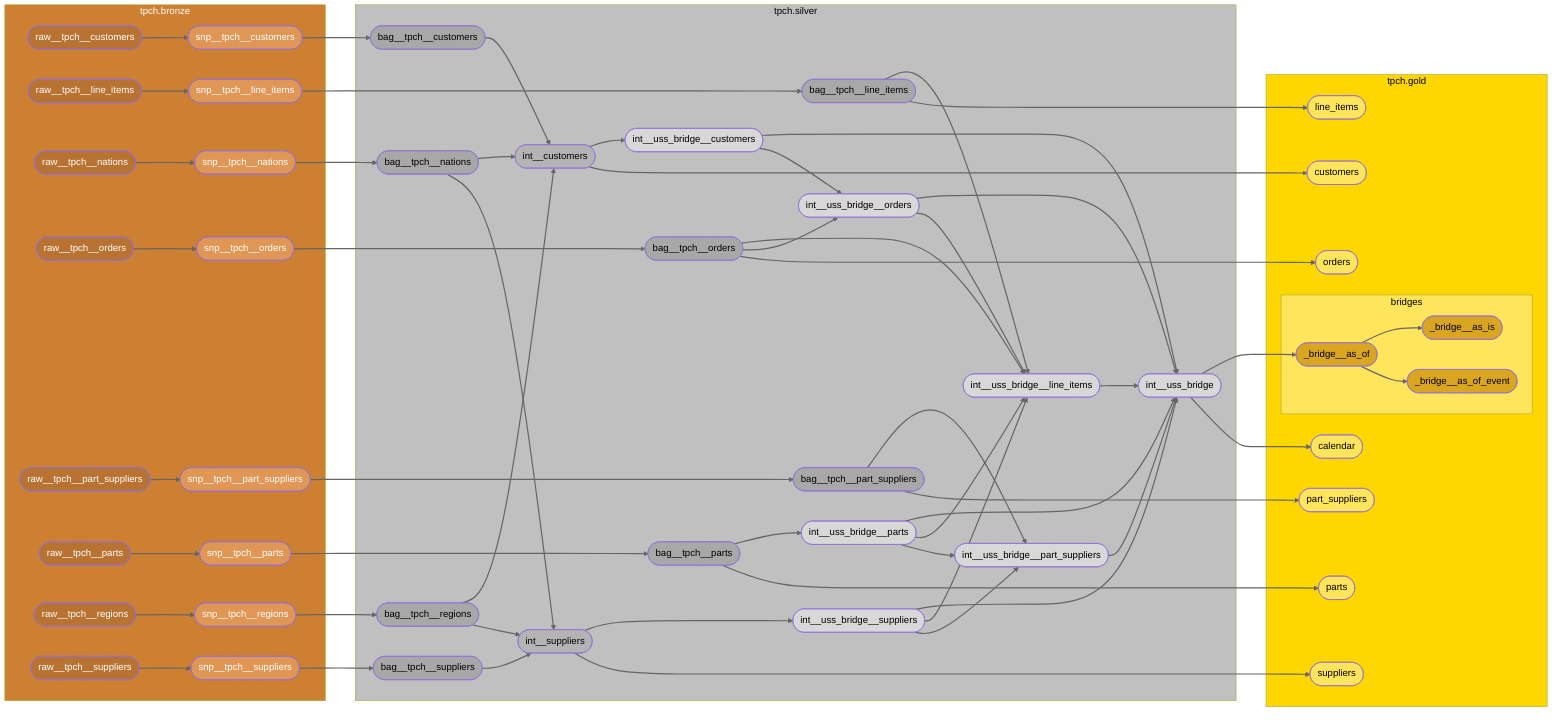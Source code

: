 flowchart LR
    subgraph tpch.bronze["tpch.bronze"]
        direction LR
        raw__tpch__customers(["raw__tpch__customers"])
        raw__tpch__line_items(["raw__tpch__line_items"])
        raw__tpch__nations(["raw__tpch__nations"])
        raw__tpch__orders(["raw__tpch__orders"])
        raw__tpch__part_suppliers(["raw__tpch__part_suppliers"])
        raw__tpch__parts(["raw__tpch__parts"])
        raw__tpch__regions(["raw__tpch__regions"])
        raw__tpch__suppliers(["raw__tpch__suppliers"])
        snp__tpch__customers(["snp__tpch__customers"])
        snp__tpch__line_items(["snp__tpch__line_items"])
        snp__tpch__nations(["snp__tpch__nations"])
        snp__tpch__orders(["snp__tpch__orders"])
        snp__tpch__part_suppliers(["snp__tpch__part_suppliers"])
        snp__tpch__parts(["snp__tpch__parts"])
        snp__tpch__regions(["snp__tpch__regions"])
        snp__tpch__suppliers(["snp__tpch__suppliers"])
    end

    subgraph tpch.silver["tpch.silver"]
        direction LR
        bag__tpch__customers(["bag__tpch__customers"])
        bag__tpch__line_items(["bag__tpch__line_items"])
        bag__tpch__nations(["bag__tpch__nations"])
        bag__tpch__orders(["bag__tpch__orders"])
        bag__tpch__part_suppliers(["bag__tpch__part_suppliers"])
        bag__tpch__parts(["bag__tpch__parts"])
        bag__tpch__regions(["bag__tpch__regions"])
        bag__tpch__suppliers(["bag__tpch__suppliers"])
        int__customers(["int__customers"])
        int__suppliers(["int__suppliers"])
        int__uss_bridge(["int__uss_bridge"])
        int__uss_bridge__customers(["int__uss_bridge__customers"])
        int__uss_bridge__line_items(["int__uss_bridge__line_items"])
        int__uss_bridge__orders(["int__uss_bridge__orders"])
        int__uss_bridge__part_suppliers(["int__uss_bridge__part_suppliers"])
        int__uss_bridge__parts(["int__uss_bridge__parts"])
        int__uss_bridge__suppliers(["int__uss_bridge__suppliers"])
    end

    subgraph tpch.gold["tpch.gold"]
        direction LR
        
        subgraph bridges
            _bridge__as_is(["_bridge__as_is"])
            _bridge__as_of(["_bridge__as_of"])
            _bridge__as_of_event(["_bridge__as_of_event"])
        end
        
        calendar(["calendar"])
        customers(["customers"])
        line_items(["line_items"])
        orders(["orders"])
        part_suppliers(["part_suppliers"])
        parts(["parts"])
        suppliers(["suppliers"])
    end

    %% tpch.bronze -> tpch.bronze
    raw__tpch__customers --> snp__tpch__customers
    raw__tpch__line_items --> snp__tpch__line_items
    raw__tpch__nations --> snp__tpch__nations
    raw__tpch__orders --> snp__tpch__orders
    raw__tpch__part_suppliers --> snp__tpch__part_suppliers
    raw__tpch__parts --> snp__tpch__parts
    raw__tpch__regions --> snp__tpch__regions
    raw__tpch__suppliers --> snp__tpch__suppliers

    %% tpch.bronze -> tpch.silver
    snp__tpch__customers --> bag__tpch__customers
    snp__tpch__line_items --> bag__tpch__line_items
    snp__tpch__nations --> bag__tpch__nations
    snp__tpch__orders --> bag__tpch__orders
    snp__tpch__part_suppliers --> bag__tpch__part_suppliers
    snp__tpch__parts --> bag__tpch__parts
    snp__tpch__regions --> bag__tpch__regions
    snp__tpch__suppliers --> bag__tpch__suppliers

    %% tpch.silver -> tpch.silver
    bag__tpch__customers --> int__customers
    bag__tpch__line_items --> int__uss_bridge__line_items
    bag__tpch__nations --> int__customers
    bag__tpch__nations --> int__suppliers
    bag__tpch__orders --> int__uss_bridge__line_items
    bag__tpch__orders --> int__uss_bridge__orders
    bag__tpch__part_suppliers --> int__uss_bridge__part_suppliers
    bag__tpch__parts --> int__uss_bridge__parts
    bag__tpch__regions --> int__customers
    bag__tpch__regions --> int__suppliers
    bag__tpch__suppliers --> int__suppliers
    int__customers --> int__uss_bridge__customers
    int__suppliers --> int__uss_bridge__suppliers
    int__uss_bridge__customers --> int__uss_bridge
    int__uss_bridge__customers --> int__uss_bridge__orders
    int__uss_bridge__line_items --> int__uss_bridge
    int__uss_bridge__orders --> int__uss_bridge
    int__uss_bridge__orders --> int__uss_bridge__line_items
    int__uss_bridge__part_suppliers --> int__uss_bridge
    int__uss_bridge__parts --> int__uss_bridge
    int__uss_bridge__parts --> int__uss_bridge__line_items
    int__uss_bridge__parts --> int__uss_bridge__part_suppliers
    int__uss_bridge__suppliers --> int__uss_bridge
    int__uss_bridge__suppliers --> int__uss_bridge__line_items
    int__uss_bridge__suppliers --> int__uss_bridge__part_suppliers

    %% tpch.silver -> tpch.gold
    bag__tpch__line_items --> line_items
    bag__tpch__orders --> orders
    bag__tpch__part_suppliers --> part_suppliers
    bag__tpch__parts --> parts
    int__customers --> customers
    int__suppliers --> suppliers
    int__uss_bridge --> _bridge__as_of
    int__uss_bridge --> calendar

    %% tpch.gold -> tpch.gold
    _bridge__as_of --> _bridge__as_is
    _bridge__as_of --> _bridge__as_of_event
    
    linkStyle default stroke:#666,stroke-width:2px

    %% Bronze shades
    classDef bronze_classic fill:#CD7F32,color:white
    classDef bronze_dark fill:#B87333,color:white
    classDef bronze_light fill:#E09756,color:white
    classDef bronze_antique fill:#966B47,color:white
    
    %% Silver shades
    classDef silver_classic fill:#C0C0C0,color:black
    classDef silver_dark fill:#A8A8A8,color:black
    classDef silver_light fill:#D8D8D8,color:black
    classDef silver_antique fill:#B4B4B4,color:black
    
    %% Gold shades
    classDef gold_classic fill:#FFD700,color:black
    classDef gold_dark fill:#DAA520,color:black
    classDef gold_light fill:#FFE55C,color:black
    classDef gold_antique fill:#CFB53B,color:black

    class tpch.bronze bronze_classic
    class raw__tpch__customers bronze_dark
    class raw__tpch__line_items bronze_dark
    class raw__tpch__nations bronze_dark
    class raw__tpch__orders bronze_dark
    class raw__tpch__part_suppliers bronze_dark
    class raw__tpch__parts bronze_dark
    class raw__tpch__regions bronze_dark
    class raw__tpch__suppliers bronze_dark
    
    class snp__tpch__customers bronze_light
    class snp__tpch__line_items bronze_light
    class snp__tpch__nations bronze_light
    class snp__tpch__orders bronze_light
    class snp__tpch__part_suppliers bronze_light
    class snp__tpch__parts bronze_light
    class snp__tpch__regions bronze_light
    class snp__tpch__suppliers bronze_light
    
    class tpch.silver silver_classic
    class bag__tpch__customers silver_dark
    class bag__tpch__line_items silver_dark
    class bag__tpch__nations silver_dark
    class bag__tpch__orders silver_dark
    class bag__tpch__part_suppliers silver_dark
    class bag__tpch__parts silver_dark
    class bag__tpch__regions silver_dark
    class bag__tpch__suppliers silver_dark
    
    class int__customers silver_antique
    class int__suppliers silver_antique

    class int__uss_bridge silver_light
    class int__uss_bridge__customers silver_light
    class int__uss_bridge__line_items silver_light
    class int__uss_bridge__nations silver_light
    class int__uss_bridge__orders silver_light
    class int__uss_bridge__part_suppliers silver_light
    class int__uss_bridge__parts silver_light
    class int__uss_bridge__regions silver_light
    class int__uss_bridge__suppliers silver_light
    
    class tpch.gold gold_classic
    class bridges gold_light
    class _bridge__as_is gold_dark
    class _bridge__as_of gold_dark
    class _bridge__as_of_event gold_dark
    
    class calendar gold_light
    class customers gold_light
    class line_items gold_light
    class nations gold_light
    class orders gold_light
    class part_suppliers gold_light
    class parts gold_light
    class regions gold_light
    class suppliers gold_light